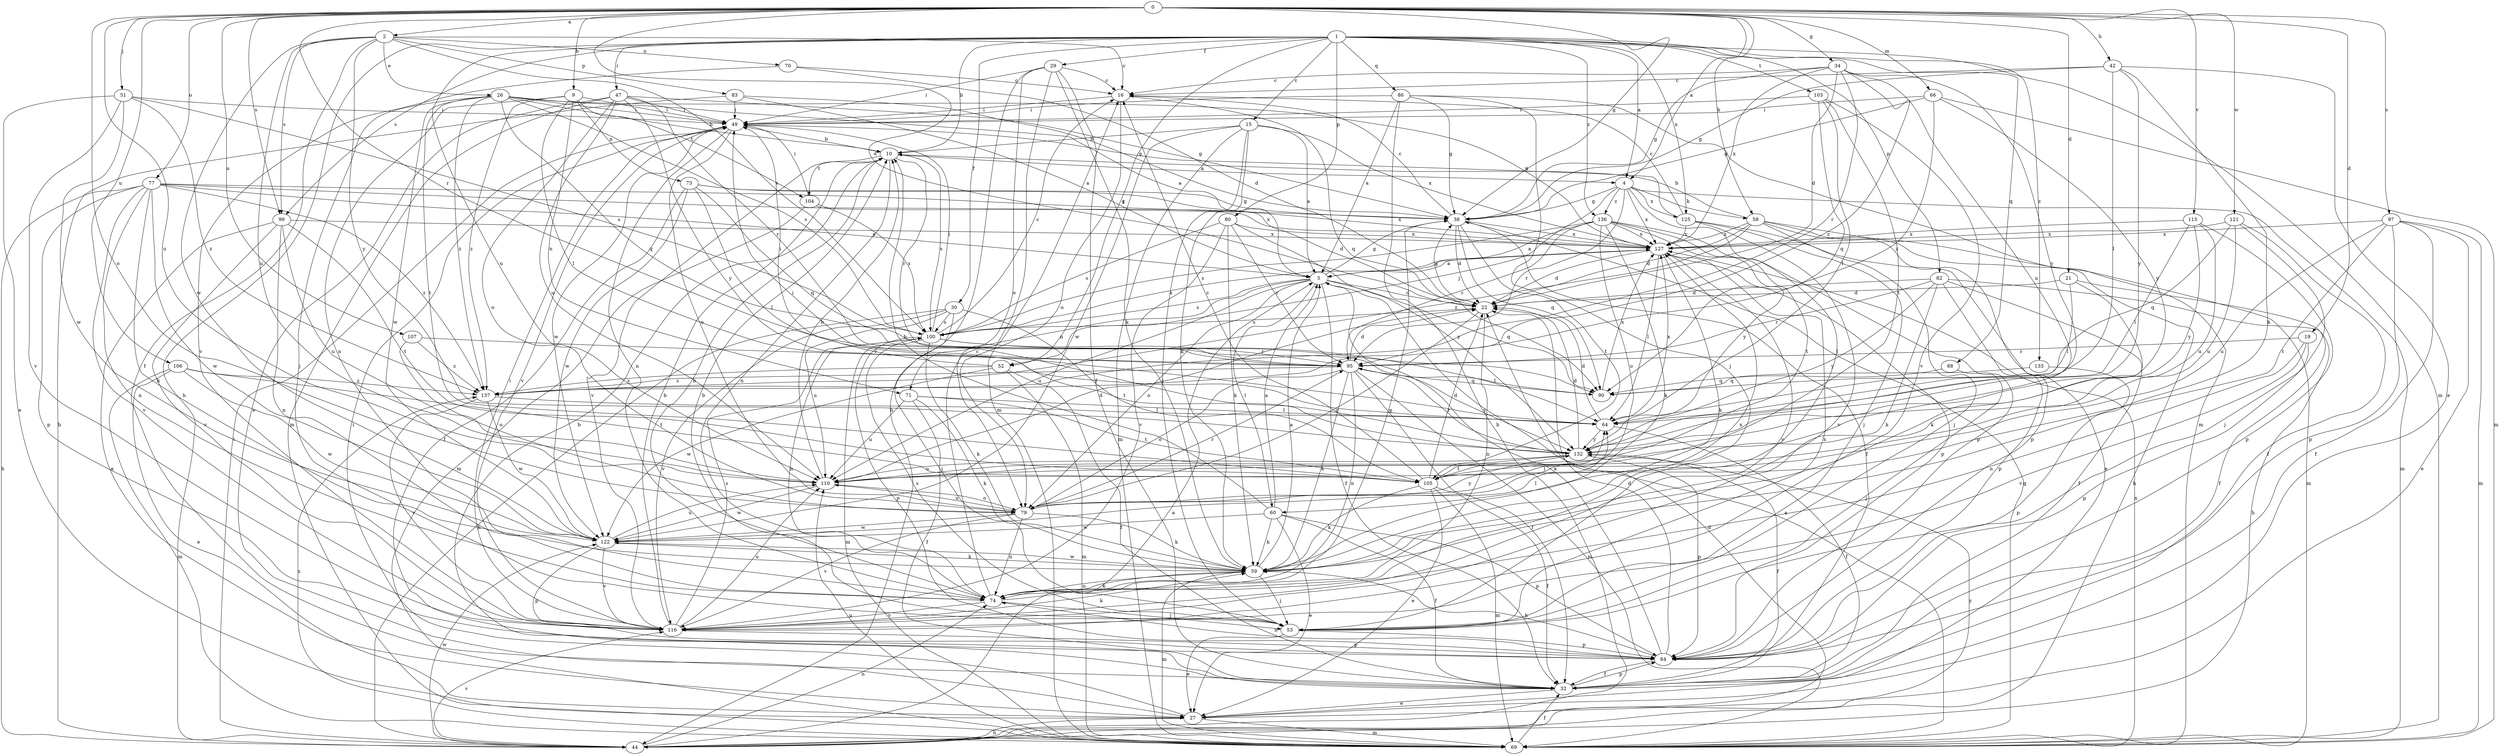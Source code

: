 strict digraph  {
0;
1;
2;
4;
5;
9;
10;
15;
16;
19;
21;
22;
26;
27;
29;
30;
32;
34;
38;
42;
44;
47;
49;
51;
52;
53;
58;
59;
60;
64;
66;
69;
70;
71;
73;
74;
77;
79;
80;
82;
83;
84;
86;
88;
90;
95;
97;
99;
100;
103;
104;
105;
106;
107;
110;
115;
116;
121;
122;
125;
127;
132;
133;
136;
137;
0 -> 2  [label=a];
0 -> 4  [label=a];
0 -> 9  [label=b];
0 -> 19  [label=d];
0 -> 21  [label=d];
0 -> 22  [label=d];
0 -> 34  [label=g];
0 -> 38  [label=g];
0 -> 42  [label=h];
0 -> 51  [label=j];
0 -> 58  [label=k];
0 -> 66  [label=m];
0 -> 77  [label=o];
0 -> 79  [label=o];
0 -> 95  [label=r];
0 -> 97  [label=s];
0 -> 99  [label=s];
0 -> 106  [label=u];
0 -> 107  [label=u];
0 -> 110  [label=u];
0 -> 115  [label=v];
0 -> 121  [label=w];
1 -> 4  [label=a];
1 -> 10  [label=b];
1 -> 15  [label=c];
1 -> 29  [label=f];
1 -> 30  [label=f];
1 -> 44  [label=h];
1 -> 47  [label=i];
1 -> 52  [label=j];
1 -> 69  [label=m];
1 -> 80  [label=p];
1 -> 82  [label=p];
1 -> 86  [label=q];
1 -> 88  [label=q];
1 -> 99  [label=s];
1 -> 103  [label=t];
1 -> 110  [label=u];
1 -> 125  [label=x];
1 -> 133  [label=z];
1 -> 136  [label=z];
2 -> 16  [label=c];
2 -> 26  [label=e];
2 -> 32  [label=f];
2 -> 70  [label=n];
2 -> 83  [label=p];
2 -> 99  [label=s];
2 -> 100  [label=s];
2 -> 110  [label=u];
2 -> 122  [label=w];
2 -> 132  [label=y];
4 -> 38  [label=g];
4 -> 52  [label=j];
4 -> 58  [label=k];
4 -> 60  [label=l];
4 -> 69  [label=m];
4 -> 95  [label=r];
4 -> 125  [label=x];
4 -> 127  [label=x];
4 -> 136  [label=z];
5 -> 22  [label=d];
5 -> 32  [label=f];
5 -> 38  [label=g];
5 -> 60  [label=l];
5 -> 71  [label=n];
5 -> 79  [label=o];
5 -> 90  [label=q];
5 -> 100  [label=s];
5 -> 110  [label=u];
9 -> 49  [label=i];
9 -> 64  [label=l];
9 -> 71  [label=n];
9 -> 73  [label=n];
9 -> 74  [label=n];
9 -> 104  [label=t];
9 -> 137  [label=z];
10 -> 4  [label=a];
10 -> 74  [label=n];
10 -> 95  [label=r];
10 -> 100  [label=s];
10 -> 104  [label=t];
10 -> 116  [label=v];
15 -> 5  [label=a];
15 -> 10  [label=b];
15 -> 53  [label=j];
15 -> 59  [label=k];
15 -> 69  [label=m];
15 -> 122  [label=w];
15 -> 127  [label=x];
16 -> 49  [label=i];
16 -> 79  [label=o];
16 -> 90  [label=q];
19 -> 74  [label=n];
19 -> 84  [label=p];
19 -> 95  [label=r];
19 -> 116  [label=v];
21 -> 22  [label=d];
21 -> 32  [label=f];
21 -> 59  [label=k];
21 -> 64  [label=l];
22 -> 38  [label=g];
22 -> 74  [label=n];
22 -> 79  [label=o];
22 -> 100  [label=s];
26 -> 5  [label=a];
26 -> 10  [label=b];
26 -> 49  [label=i];
26 -> 53  [label=j];
26 -> 90  [label=q];
26 -> 100  [label=s];
26 -> 105  [label=t];
26 -> 122  [label=w];
26 -> 127  [label=x];
26 -> 137  [label=z];
27 -> 44  [label=h];
27 -> 49  [label=i];
27 -> 69  [label=m];
29 -> 16  [label=c];
29 -> 32  [label=f];
29 -> 44  [label=h];
29 -> 49  [label=i];
29 -> 59  [label=k];
29 -> 69  [label=m];
29 -> 79  [label=o];
30 -> 44  [label=h];
30 -> 53  [label=j];
30 -> 100  [label=s];
30 -> 105  [label=t];
30 -> 110  [label=u];
30 -> 116  [label=v];
32 -> 10  [label=b];
32 -> 27  [label=e];
32 -> 84  [label=p];
34 -> 16  [label=c];
34 -> 22  [label=d];
34 -> 38  [label=g];
34 -> 95  [label=r];
34 -> 110  [label=u];
34 -> 127  [label=x];
34 -> 132  [label=y];
34 -> 137  [label=z];
38 -> 16  [label=c];
38 -> 22  [label=d];
38 -> 32  [label=f];
38 -> 90  [label=q];
38 -> 105  [label=t];
38 -> 127  [label=x];
42 -> 16  [label=c];
42 -> 27  [label=e];
42 -> 38  [label=g];
42 -> 59  [label=k];
42 -> 64  [label=l];
42 -> 132  [label=y];
44 -> 5  [label=a];
44 -> 22  [label=d];
44 -> 49  [label=i];
44 -> 74  [label=n];
44 -> 116  [label=v];
44 -> 122  [label=w];
44 -> 132  [label=y];
47 -> 27  [label=e];
47 -> 38  [label=g];
47 -> 49  [label=i];
47 -> 69  [label=m];
47 -> 79  [label=o];
47 -> 95  [label=r];
47 -> 110  [label=u];
47 -> 132  [label=y];
49 -> 10  [label=b];
49 -> 74  [label=n];
49 -> 79  [label=o];
49 -> 116  [label=v];
49 -> 122  [label=w];
51 -> 27  [label=e];
51 -> 49  [label=i];
51 -> 100  [label=s];
51 -> 116  [label=v];
51 -> 122  [label=w];
51 -> 137  [label=z];
52 -> 32  [label=f];
52 -> 49  [label=i];
52 -> 69  [label=m];
52 -> 122  [label=w];
52 -> 137  [label=z];
53 -> 10  [label=b];
53 -> 27  [label=e];
53 -> 84  [label=p];
53 -> 100  [label=s];
53 -> 127  [label=x];
58 -> 10  [label=b];
58 -> 22  [label=d];
58 -> 44  [label=h];
58 -> 53  [label=j];
58 -> 69  [label=m];
58 -> 84  [label=p];
58 -> 127  [label=x];
58 -> 137  [label=z];
59 -> 5  [label=a];
59 -> 53  [label=j];
59 -> 69  [label=m];
59 -> 74  [label=n];
59 -> 122  [label=w];
60 -> 5  [label=a];
60 -> 10  [label=b];
60 -> 27  [label=e];
60 -> 32  [label=f];
60 -> 59  [label=k];
60 -> 84  [label=p];
60 -> 122  [label=w];
64 -> 22  [label=d];
64 -> 32  [label=f];
64 -> 127  [label=x];
64 -> 132  [label=y];
66 -> 38  [label=g];
66 -> 49  [label=i];
66 -> 69  [label=m];
66 -> 132  [label=y];
66 -> 137  [label=z];
69 -> 5  [label=a];
69 -> 32  [label=f];
69 -> 38  [label=g];
69 -> 110  [label=u];
69 -> 127  [label=x];
69 -> 137  [label=z];
70 -> 16  [label=c];
70 -> 22  [label=d];
70 -> 116  [label=v];
71 -> 32  [label=f];
71 -> 59  [label=k];
71 -> 64  [label=l];
71 -> 105  [label=t];
71 -> 110  [label=u];
73 -> 32  [label=f];
73 -> 38  [label=g];
73 -> 64  [label=l];
73 -> 90  [label=q];
73 -> 122  [label=w];
73 -> 127  [label=x];
74 -> 10  [label=b];
74 -> 16  [label=c];
74 -> 38  [label=g];
74 -> 53  [label=j];
74 -> 59  [label=k];
74 -> 116  [label=v];
74 -> 127  [label=x];
77 -> 5  [label=a];
77 -> 38  [label=g];
77 -> 44  [label=h];
77 -> 59  [label=k];
77 -> 74  [label=n];
77 -> 84  [label=p];
77 -> 116  [label=v];
77 -> 122  [label=w];
77 -> 127  [label=x];
77 -> 137  [label=z];
79 -> 59  [label=k];
79 -> 64  [label=l];
79 -> 74  [label=n];
79 -> 95  [label=r];
79 -> 110  [label=u];
79 -> 116  [label=v];
79 -> 122  [label=w];
79 -> 132  [label=y];
80 -> 59  [label=k];
80 -> 95  [label=r];
80 -> 100  [label=s];
80 -> 116  [label=v];
80 -> 127  [label=x];
80 -> 132  [label=y];
82 -> 22  [label=d];
82 -> 32  [label=f];
82 -> 44  [label=h];
82 -> 59  [label=k];
82 -> 84  [label=p];
82 -> 95  [label=r];
82 -> 132  [label=y];
83 -> 5  [label=a];
83 -> 38  [label=g];
83 -> 44  [label=h];
83 -> 49  [label=i];
84 -> 5  [label=a];
84 -> 22  [label=d];
84 -> 32  [label=f];
84 -> 59  [label=k];
84 -> 74  [label=n];
86 -> 5  [label=a];
86 -> 38  [label=g];
86 -> 44  [label=h];
86 -> 49  [label=i];
86 -> 53  [label=j];
86 -> 69  [label=m];
88 -> 53  [label=j];
88 -> 90  [label=q];
90 -> 127  [label=x];
95 -> 22  [label=d];
95 -> 32  [label=f];
95 -> 59  [label=k];
95 -> 69  [label=m];
95 -> 74  [label=n];
95 -> 79  [label=o];
95 -> 90  [label=q];
95 -> 132  [label=y];
95 -> 137  [label=z];
97 -> 27  [label=e];
97 -> 32  [label=f];
97 -> 69  [label=m];
97 -> 84  [label=p];
97 -> 105  [label=t];
97 -> 110  [label=u];
97 -> 127  [label=x];
99 -> 27  [label=e];
99 -> 74  [label=n];
99 -> 105  [label=t];
99 -> 110  [label=u];
99 -> 116  [label=v];
99 -> 127  [label=x];
100 -> 16  [label=c];
100 -> 49  [label=i];
100 -> 59  [label=k];
100 -> 64  [label=l];
100 -> 69  [label=m];
100 -> 74  [label=n];
100 -> 84  [label=p];
100 -> 95  [label=r];
100 -> 127  [label=x];
103 -> 49  [label=i];
103 -> 64  [label=l];
103 -> 90  [label=q];
103 -> 105  [label=t];
103 -> 116  [label=v];
104 -> 22  [label=d];
104 -> 49  [label=i];
104 -> 69  [label=m];
104 -> 100  [label=s];
105 -> 16  [label=c];
105 -> 22  [label=d];
105 -> 27  [label=e];
105 -> 32  [label=f];
105 -> 59  [label=k];
105 -> 69  [label=m];
106 -> 27  [label=e];
106 -> 69  [label=m];
106 -> 105  [label=t];
106 -> 122  [label=w];
106 -> 137  [label=z];
107 -> 79  [label=o];
107 -> 95  [label=r];
107 -> 137  [label=z];
110 -> 10  [label=b];
110 -> 22  [label=d];
110 -> 79  [label=o];
110 -> 122  [label=w];
115 -> 64  [label=l];
115 -> 84  [label=p];
115 -> 110  [label=u];
115 -> 127  [label=x];
115 -> 132  [label=y];
116 -> 10  [label=b];
116 -> 49  [label=i];
116 -> 59  [label=k];
116 -> 84  [label=p];
116 -> 100  [label=s];
116 -> 110  [label=u];
121 -> 32  [label=f];
121 -> 53  [label=j];
121 -> 90  [label=q];
121 -> 110  [label=u];
121 -> 127  [label=x];
122 -> 59  [label=k];
122 -> 64  [label=l];
122 -> 84  [label=p];
122 -> 110  [label=u];
122 -> 116  [label=v];
125 -> 16  [label=c];
125 -> 27  [label=e];
125 -> 49  [label=i];
125 -> 53  [label=j];
125 -> 116  [label=v];
125 -> 127  [label=x];
127 -> 5  [label=a];
127 -> 22  [label=d];
127 -> 59  [label=k];
127 -> 64  [label=l];
127 -> 84  [label=p];
127 -> 116  [label=v];
132 -> 22  [label=d];
132 -> 32  [label=f];
132 -> 49  [label=i];
132 -> 84  [label=p];
132 -> 95  [label=r];
132 -> 105  [label=t];
132 -> 110  [label=u];
133 -> 84  [label=p];
133 -> 90  [label=q];
136 -> 5  [label=a];
136 -> 59  [label=k];
136 -> 79  [label=o];
136 -> 84  [label=p];
136 -> 95  [label=r];
136 -> 100  [label=s];
136 -> 105  [label=t];
136 -> 127  [label=x];
136 -> 132  [label=y];
137 -> 64  [label=l];
137 -> 116  [label=v];
137 -> 122  [label=w];
}

